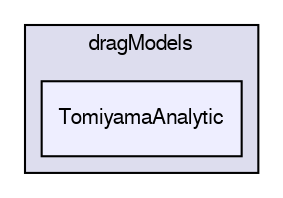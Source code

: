 digraph "applications/solvers/multiphase/twoPhaseEulerFoam/interfacialModels/dragModels/TomiyamaAnalytic" {
  bgcolor=transparent;
  compound=true
  node [ fontsize="10", fontname="FreeSans"];
  edge [ labelfontsize="10", labelfontname="FreeSans"];
  subgraph clusterdir_c58268a9b7712e9928f15c977fe2c49e {
    graph [ bgcolor="#ddddee", pencolor="black", label="dragModels" fontname="FreeSans", fontsize="10", URL="dir_c58268a9b7712e9928f15c977fe2c49e.html"]
  dir_a8f07a1fdc7b2b8eaf2b42266684eea6 [shape=box, label="TomiyamaAnalytic", style="filled", fillcolor="#eeeeff", pencolor="black", URL="dir_a8f07a1fdc7b2b8eaf2b42266684eea6.html"];
  }
}
